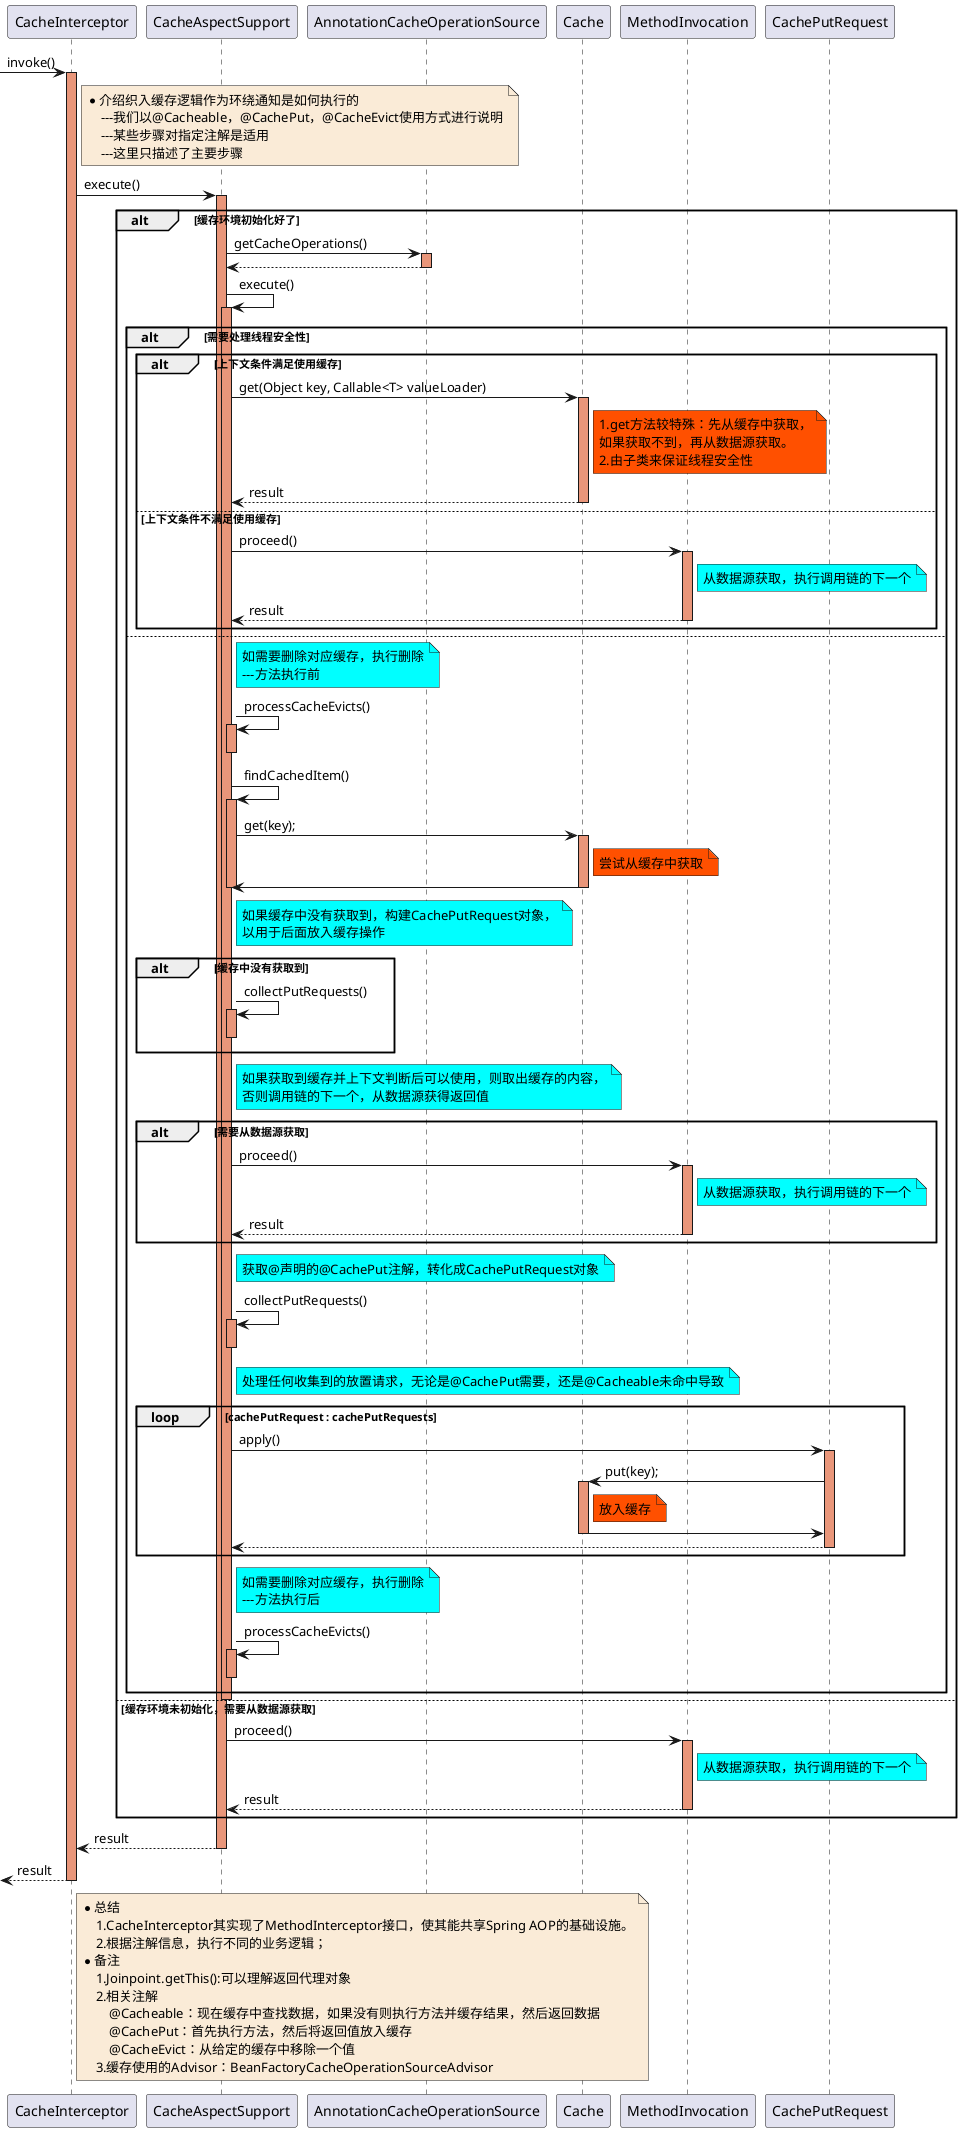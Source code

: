 @startuml
-> CacheInterceptor: invoke()
activate CacheInterceptor #DarkSalmon

note right of CacheInterceptor #FAEBD7
    *介绍织入缓存逻辑作为环绕通知是如何执行的
        ---我们以@Cacheable，@CachePut，@CacheEvict使用方式进行说明
        ---某些步骤对指定注解是适用
        ---这里只描述了主要步骤
end note

    CacheInterceptor -> CacheAspectSupport : execute()
    activate CacheAspectSupport #DarkSalmon

        alt 缓存环境初始化好了
            CacheAspectSupport -> AnnotationCacheOperationSource : getCacheOperations()
            activate AnnotationCacheOperationSource #DarkSalmon
            AnnotationCacheOperationSource --> CacheAspectSupport
            deactivate AnnotationCacheOperationSource

            CacheAspectSupport -> CacheAspectSupport : execute()
            activate CacheAspectSupport #DarkSalmon

                alt 需要处理线程安全性

                    alt 上下文条件满足使用缓存
                        CacheAspectSupport -> Cache : get(Object key, Callable<T> valueLoader)
                        activate Cache #DarkSalmon
                            note right of Cache #FF5000
                                1.get方法较特殊：先从缓存中获取，
                                如果获取不到，再从数据源获取。
                                2.由子类来保证线程安全性
                            end note
                        Cache --> CacheAspectSupport : result
                        deactivate Cache
                    else 上下文条件不满足使用缓存
                        CacheAspectSupport -> MethodInvocation: proceed()
                        activate MethodInvocation #DarkSalmon
                            note right of MethodInvocation #aqua
                                从数据源获取，执行调用链的下一个
                            end note
                        MethodInvocation --> CacheAspectSupport : result
                        deactivate MethodInvocation
                    end

                else
                    note right of CacheAspectSupport #aqua
                        如需要删除对应缓存，执行删除
                        ---方法执行前
                    end note
                    CacheAspectSupport -> CacheAspectSupport : processCacheEvicts()
                    activate CacheAspectSupport #DarkSalmon
                    deactivate CacheAspectSupport


                    CacheAspectSupport -> CacheAspectSupport : findCachedItem()
                    activate CacheAspectSupport #DarkSalmon

                        CacheAspectSupport -> Cache : get(key);
                        activate Cache #DarkSalmon
                            note right of Cache #FF5000
                                尝试从缓存中获取
                            end note
                        Cache -> CacheAspectSupport
                        deactivate Cache

                    deactivate CacheAspectSupport

                    note right of CacheAspectSupport #aqua
                        如果缓存中没有获取到，构建CachePutRequest对象，
                        以用于后面放入缓存操作
                    end note
                    alt 缓存中没有获取到
                        CacheAspectSupport -> CacheAspectSupport : collectPutRequests()
                        activate CacheAspectSupport #DarkSalmon
                        deactivate CacheAspectSupport
                    end

                    note right of CacheAspectSupport #aqua
                        如果获取到缓存并上下文判断后可以使用，则取出缓存的内容，
                        否则调用链的下一个，从数据源获得返回值
                    end note
                    alt 需要从数据源获取

                        CacheAspectSupport -> MethodInvocation: proceed()
                        activate MethodInvocation #DarkSalmon
                            note right of MethodInvocation #aqua
                                从数据源获取，执行调用链的下一个
                            end note
                        MethodInvocation --> CacheAspectSupport : result
                        deactivate MethodInvocation
                    end

                    note right of CacheAspectSupport #aqua
                        获取@声明的@CachePut注解，转化成CachePutRequest对象
                    end note
                    CacheAspectSupport -> CacheAspectSupport : collectPutRequests()
                    activate CacheAspectSupport #DarkSalmon
                    deactivate CacheAspectSupport

                    note right of CacheAspectSupport #aqua
                       处理任何收集到的放置请求，无论是@CachePut需要，还是@Cacheable未命中导致
                    end note
                    loop cachePutRequest : cachePutRequests
                        CacheAspectSupport -> CachePutRequest:apply()
                        activate CachePutRequest #DarkSalmon

                            CachePutRequest -> Cache : put(key);
                            activate Cache #DarkSalmon
                                note right of Cache #FF5000
                                    放入缓存
                                end note
                            Cache -> CachePutRequest
                            deactivate Cache

                        CachePutRequest --> CacheAspectSupport
                        deactivate CachePutRequest
                    end

                    note right of CacheAspectSupport #aqua
                        如需要删除对应缓存，执行删除
                        ---方法执行后
                    end note
                    CacheAspectSupport -> CacheAspectSupport : processCacheEvicts()
                    activate CacheAspectSupport #DarkSalmon
                    deactivate CacheAspectSupport

                end

            deactivate CacheAspectSupport

        else 缓存环境未初始化，需要从数据源获取
            CacheAspectSupport -> MethodInvocation: proceed()
            activate MethodInvocation #DarkSalmon
                note right of MethodInvocation #aqua
                    从数据源获取，执行调用链的下一个
                end note
            MethodInvocation --> CacheAspectSupport : result
            deactivate MethodInvocation
        end


    CacheAspectSupport --> CacheInterceptor : result
    deactivate CacheAspectSupport

<-- CacheInterceptor: result
deactivate CacheInterceptor

note right of CacheInterceptor #FAEBD7
    *总结
        1.CacheInterceptor其实现了MethodInterceptor接口，使其能共享Spring AOP的基础设施。
        2.根据注解信息，执行不同的业务逻辑；
    *备注
        1.Joinpoint.getThis():可以理解返回代理对象
        2.相关注解
            @Cacheable：现在缓存中查找数据，如果没有则执行方法并缓存结果，然后返回数据
            @CachePut：首先执行方法，然后将返回值放入缓存
            @CacheEvict：从给定的缓存中移除一个值
        3.缓存使用的Advisor：BeanFactoryCacheOperationSourceAdvisor
end note

@enduml